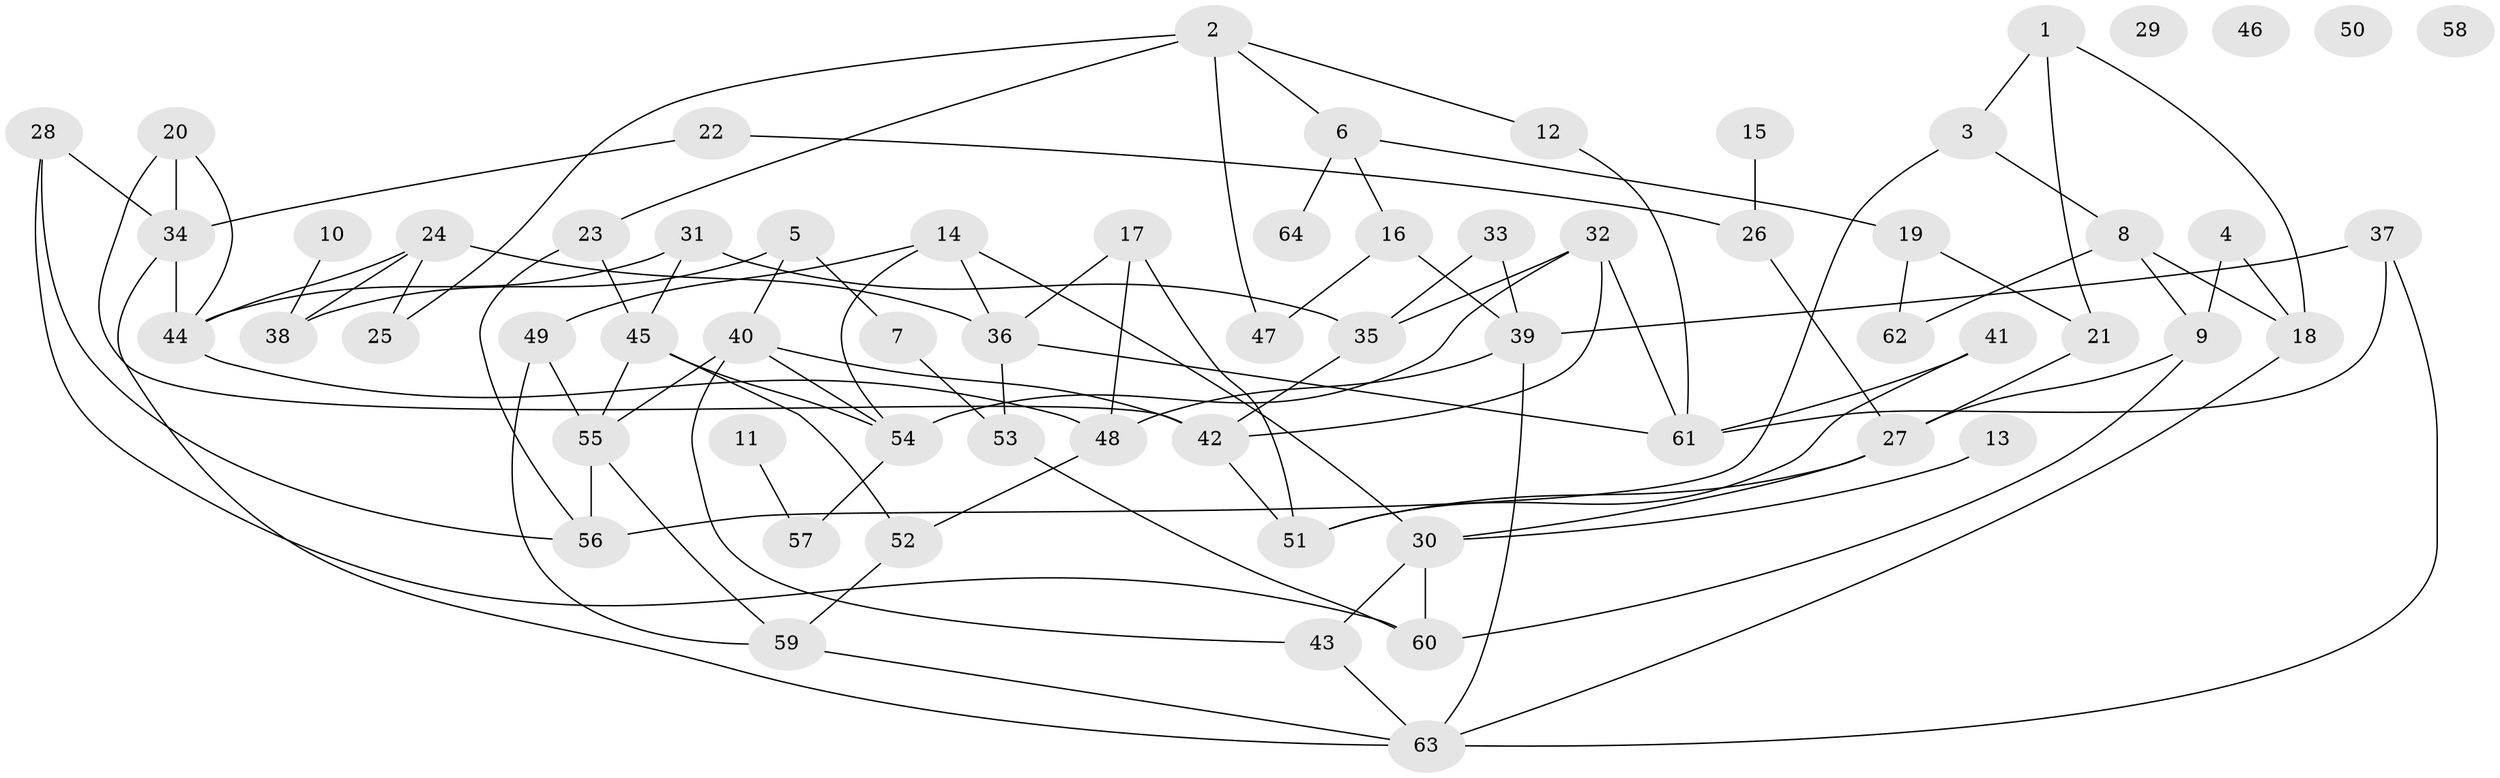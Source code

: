 // Generated by graph-tools (version 1.1) at 2025/33/03/09/25 02:33:23]
// undirected, 64 vertices, 101 edges
graph export_dot {
graph [start="1"]
  node [color=gray90,style=filled];
  1;
  2;
  3;
  4;
  5;
  6;
  7;
  8;
  9;
  10;
  11;
  12;
  13;
  14;
  15;
  16;
  17;
  18;
  19;
  20;
  21;
  22;
  23;
  24;
  25;
  26;
  27;
  28;
  29;
  30;
  31;
  32;
  33;
  34;
  35;
  36;
  37;
  38;
  39;
  40;
  41;
  42;
  43;
  44;
  45;
  46;
  47;
  48;
  49;
  50;
  51;
  52;
  53;
  54;
  55;
  56;
  57;
  58;
  59;
  60;
  61;
  62;
  63;
  64;
  1 -- 3;
  1 -- 18;
  1 -- 21;
  2 -- 6;
  2 -- 12;
  2 -- 23;
  2 -- 25;
  2 -- 47;
  3 -- 8;
  3 -- 56;
  4 -- 9;
  4 -- 18;
  5 -- 7;
  5 -- 38;
  5 -- 40;
  6 -- 16;
  6 -- 19;
  6 -- 64;
  7 -- 53;
  8 -- 9;
  8 -- 18;
  8 -- 62;
  9 -- 27;
  9 -- 60;
  10 -- 38;
  11 -- 57;
  12 -- 61;
  13 -- 30;
  14 -- 30;
  14 -- 36;
  14 -- 49;
  14 -- 54;
  15 -- 26;
  16 -- 39;
  16 -- 47;
  17 -- 36;
  17 -- 48;
  17 -- 51;
  18 -- 63;
  19 -- 21;
  19 -- 62;
  20 -- 34;
  20 -- 42;
  20 -- 44;
  21 -- 27;
  22 -- 26;
  22 -- 34;
  23 -- 45;
  23 -- 56;
  24 -- 25;
  24 -- 36;
  24 -- 38;
  24 -- 44;
  26 -- 27;
  27 -- 30;
  27 -- 51;
  28 -- 34;
  28 -- 56;
  28 -- 60;
  30 -- 43;
  30 -- 60;
  31 -- 35;
  31 -- 44;
  31 -- 45;
  32 -- 35;
  32 -- 42;
  32 -- 54;
  32 -- 61;
  33 -- 35;
  33 -- 39;
  34 -- 44;
  34 -- 63;
  35 -- 42;
  36 -- 53;
  36 -- 61;
  37 -- 39;
  37 -- 61;
  37 -- 63;
  39 -- 48;
  39 -- 63;
  40 -- 42;
  40 -- 43;
  40 -- 54;
  40 -- 55;
  41 -- 51;
  41 -- 61;
  42 -- 51;
  43 -- 63;
  44 -- 48;
  45 -- 52;
  45 -- 54;
  45 -- 55;
  48 -- 52;
  49 -- 55;
  49 -- 59;
  52 -- 59;
  53 -- 60;
  54 -- 57;
  55 -- 56;
  55 -- 59;
  59 -- 63;
}
